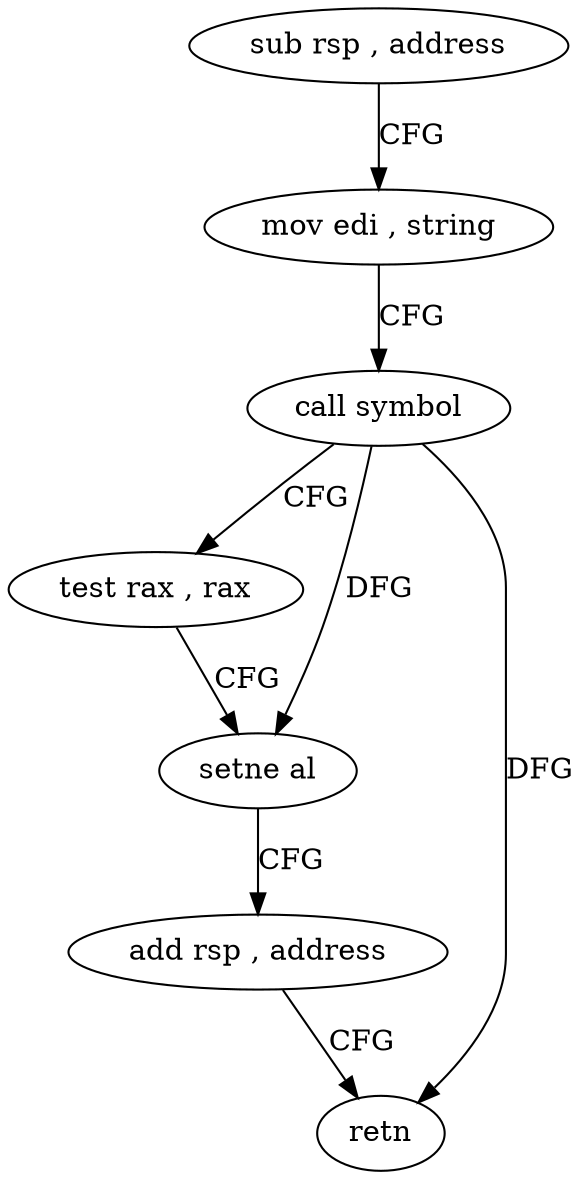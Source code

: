 digraph "func" {
"4259651" [label = "sub rsp , address" ]
"4259655" [label = "mov edi , string" ]
"4259660" [label = "call symbol" ]
"4259665" [label = "test rax , rax" ]
"4259668" [label = "setne al" ]
"4259671" [label = "add rsp , address" ]
"4259675" [label = "retn" ]
"4259651" -> "4259655" [ label = "CFG" ]
"4259655" -> "4259660" [ label = "CFG" ]
"4259660" -> "4259665" [ label = "CFG" ]
"4259660" -> "4259668" [ label = "DFG" ]
"4259660" -> "4259675" [ label = "DFG" ]
"4259665" -> "4259668" [ label = "CFG" ]
"4259668" -> "4259671" [ label = "CFG" ]
"4259671" -> "4259675" [ label = "CFG" ]
}
